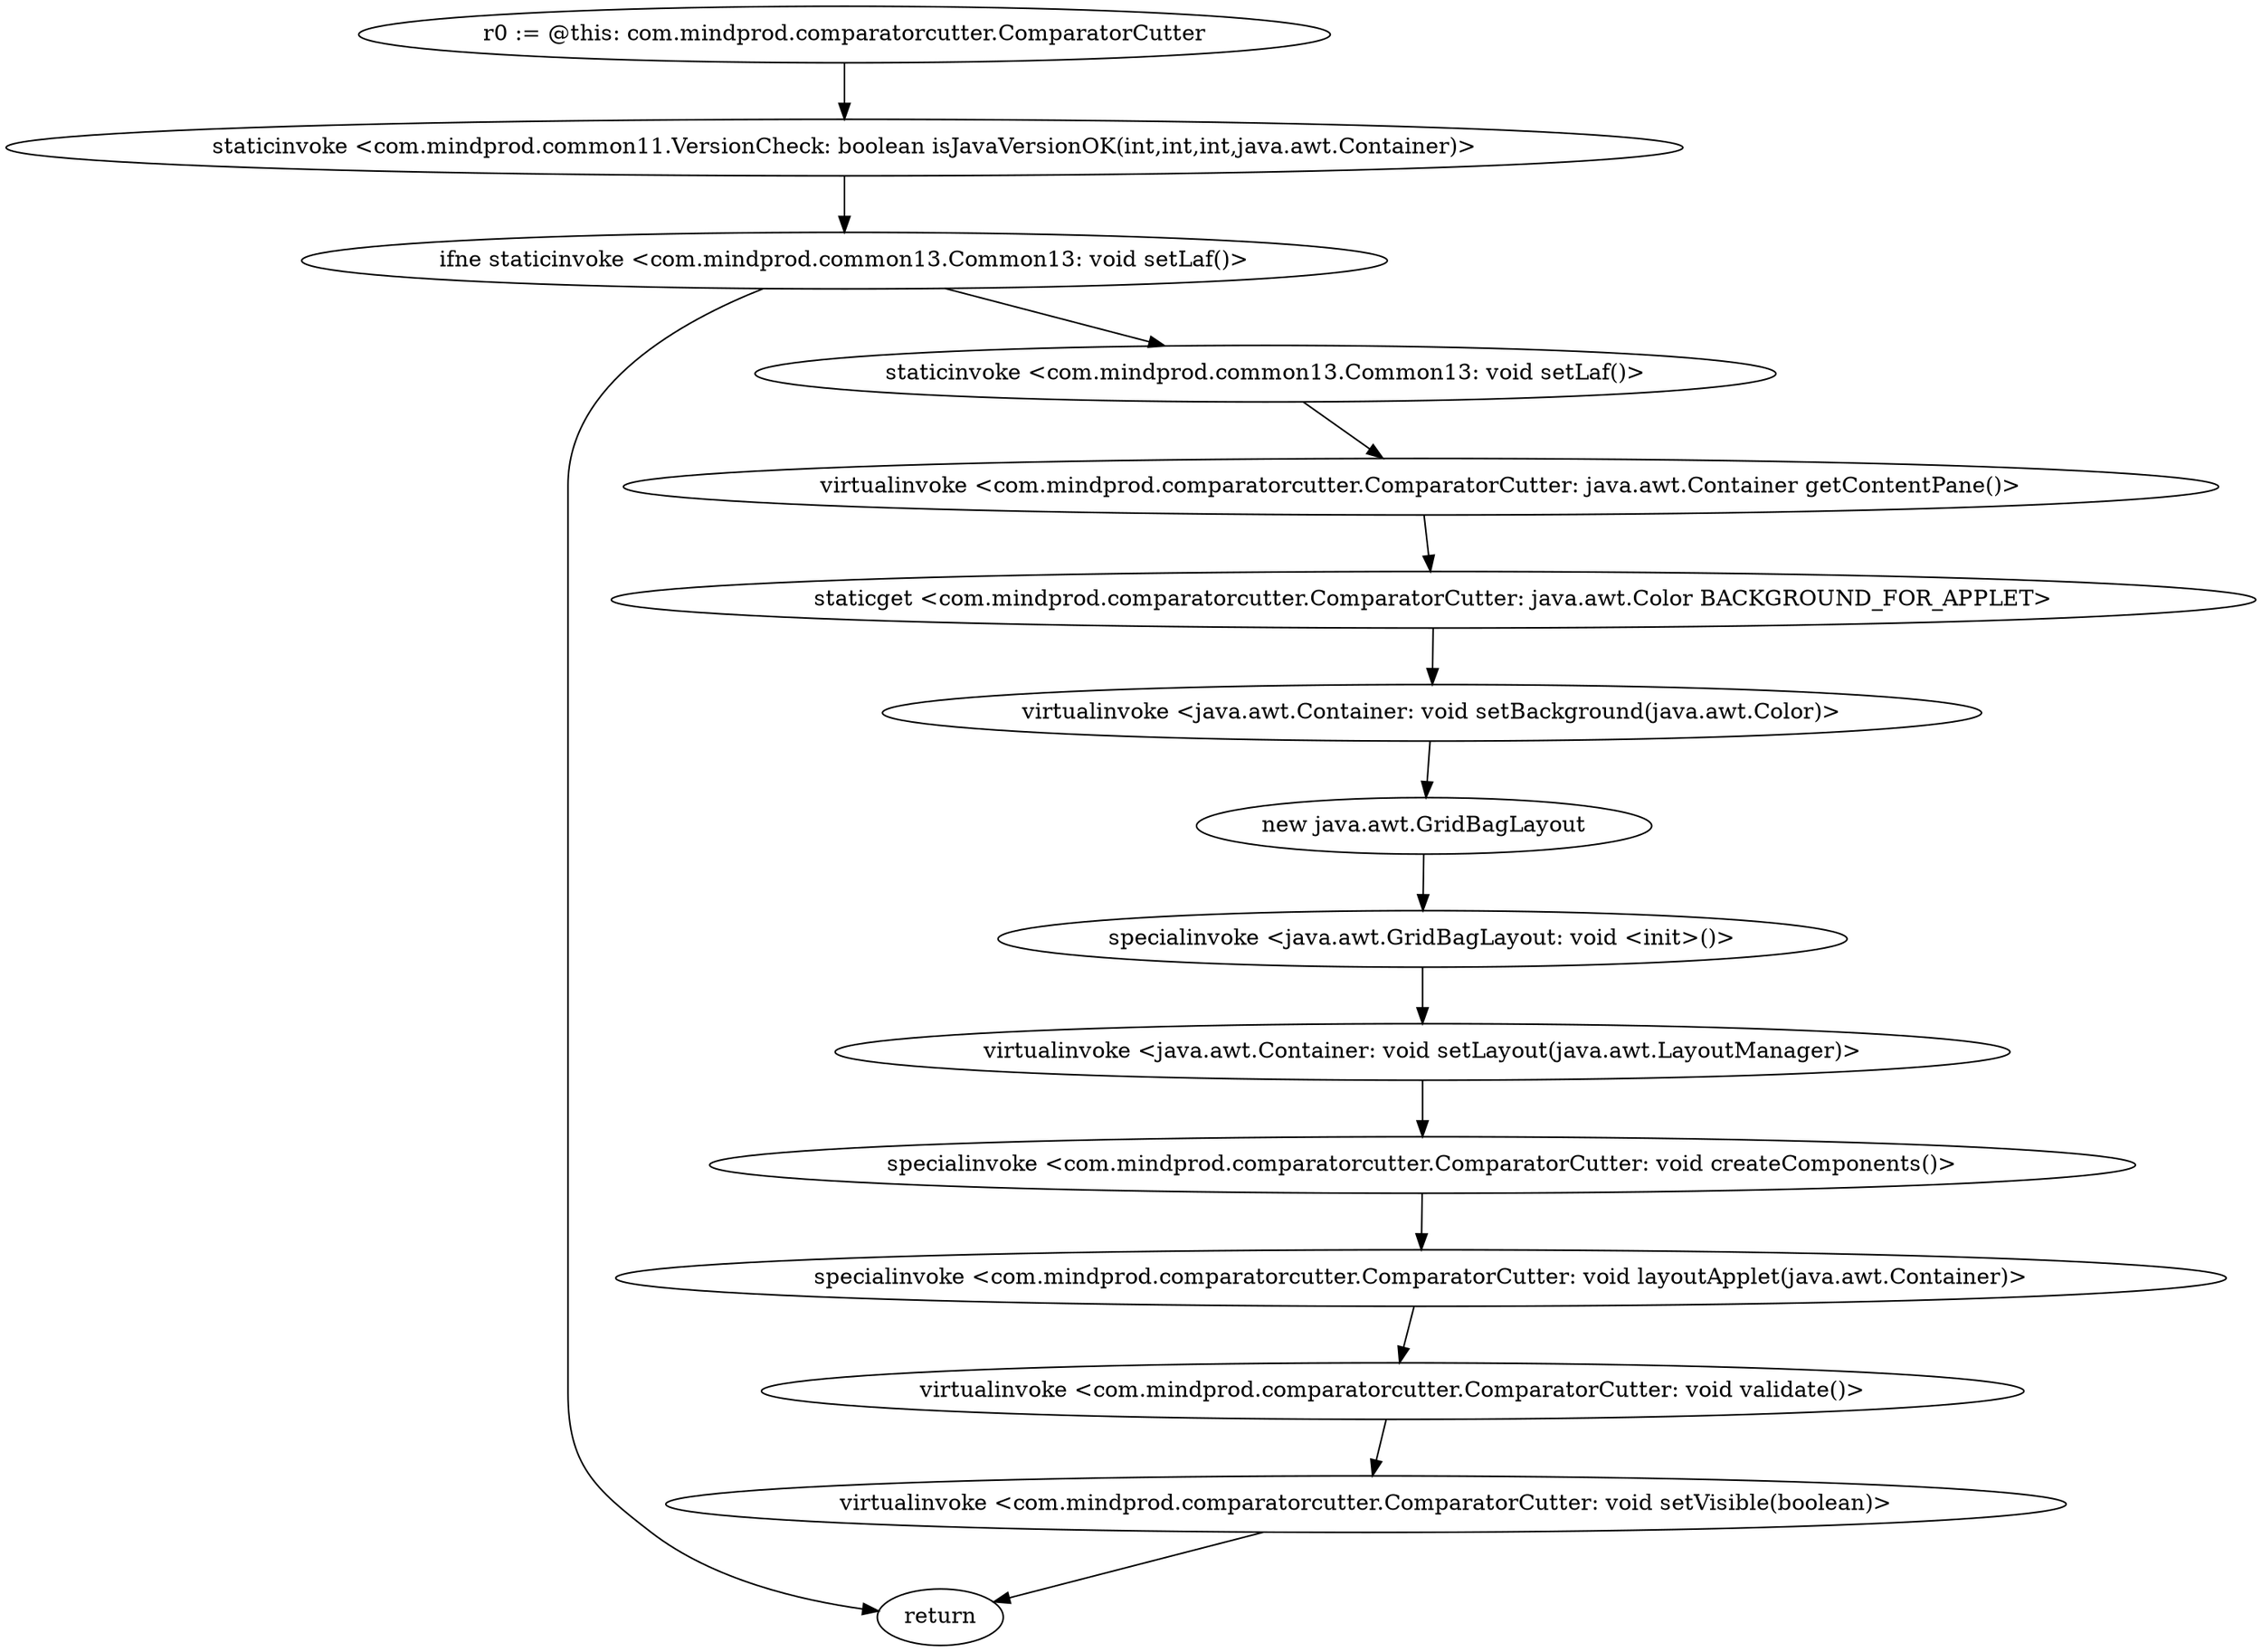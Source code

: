 digraph "" {
"r0 := @this: com.mindprod.comparatorcutter.ComparatorCutter"->"staticinvoke <com.mindprod.common11.VersionCheck: boolean isJavaVersionOK(int,int,int,java.awt.Container)>";
 "staticinvoke <com.mindprod.common11.VersionCheck: boolean isJavaVersionOK(int,int,int,java.awt.Container)>"->"ifne staticinvoke <com.mindprod.common13.Common13: void setLaf()>";
 "ifne staticinvoke <com.mindprod.common13.Common13: void setLaf()>"->"return";
 "ifne staticinvoke <com.mindprod.common13.Common13: void setLaf()>"->"staticinvoke <com.mindprod.common13.Common13: void setLaf()>";
 "staticinvoke <com.mindprod.common13.Common13: void setLaf()>"->"virtualinvoke <com.mindprod.comparatorcutter.ComparatorCutter: java.awt.Container getContentPane()>";
 "virtualinvoke <com.mindprod.comparatorcutter.ComparatorCutter: java.awt.Container getContentPane()>"->"staticget <com.mindprod.comparatorcutter.ComparatorCutter: java.awt.Color BACKGROUND_FOR_APPLET>";
 "staticget <com.mindprod.comparatorcutter.ComparatorCutter: java.awt.Color BACKGROUND_FOR_APPLET>"->"virtualinvoke <java.awt.Container: void setBackground(java.awt.Color)>";
 "virtualinvoke <java.awt.Container: void setBackground(java.awt.Color)>"->"new java.awt.GridBagLayout";
 "new java.awt.GridBagLayout"->"specialinvoke <java.awt.GridBagLayout: void <init>()>";
 "specialinvoke <java.awt.GridBagLayout: void <init>()>"->"virtualinvoke <java.awt.Container: void setLayout(java.awt.LayoutManager)>";
 "virtualinvoke <java.awt.Container: void setLayout(java.awt.LayoutManager)>"->"specialinvoke <com.mindprod.comparatorcutter.ComparatorCutter: void createComponents()>";
 "specialinvoke <com.mindprod.comparatorcutter.ComparatorCutter: void createComponents()>"->"specialinvoke <com.mindprod.comparatorcutter.ComparatorCutter: void layoutApplet(java.awt.Container)>";
 "specialinvoke <com.mindprod.comparatorcutter.ComparatorCutter: void layoutApplet(java.awt.Container)>"->"virtualinvoke <com.mindprod.comparatorcutter.ComparatorCutter: void validate()>";
 "virtualinvoke <com.mindprod.comparatorcutter.ComparatorCutter: void validate()>"->"virtualinvoke <com.mindprod.comparatorcutter.ComparatorCutter: void setVisible(boolean)>";
 "virtualinvoke <com.mindprod.comparatorcutter.ComparatorCutter: void setVisible(boolean)>"->"return";
}
